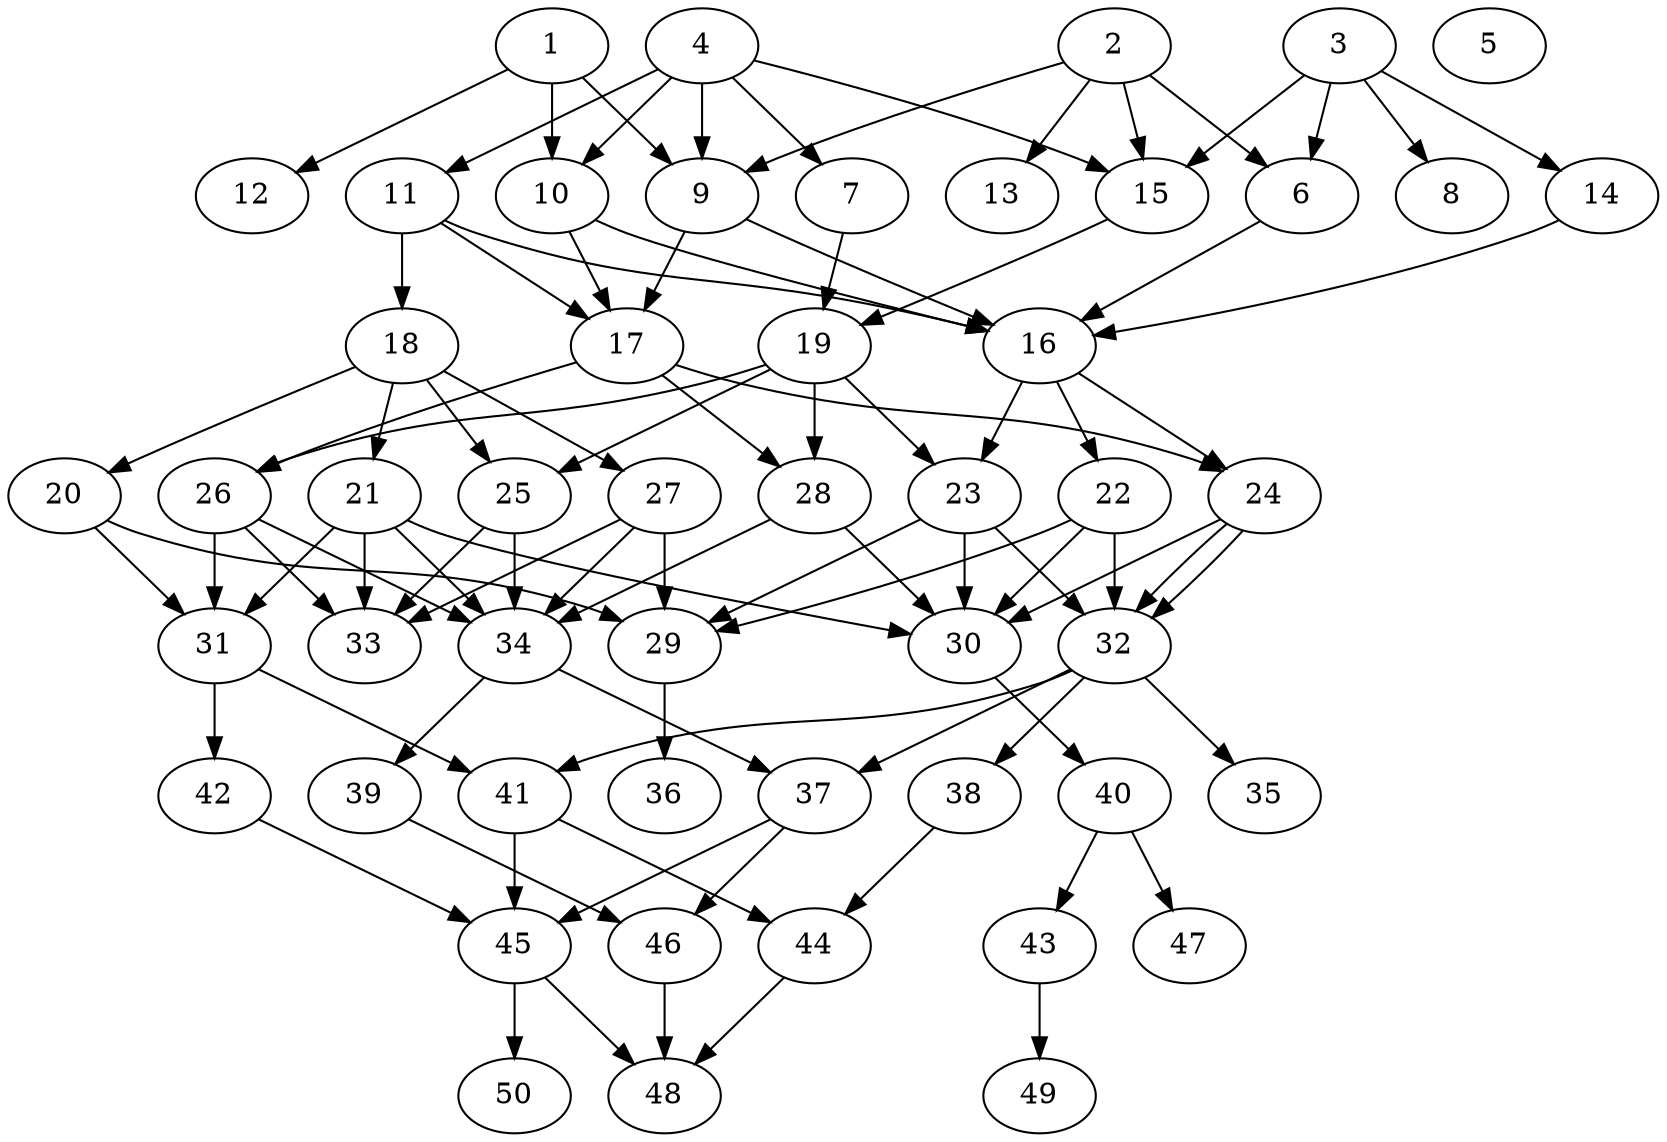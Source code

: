 // DAG automatically generated by daggen at Fri Jul 29 10:10:31 2022
// ./daggen --dot -n 50 --ccr 0.5 --fat 0.5 --regular 0.5 --density 0.5 -o data/50/random_50_19.gv 
digraph G {
  1 [compute_size="1650347528", trans_size="811247", result_size="74752", ram="30569672",alpha="0.11"]
  1 -> 9 [size ="74752"]
  1 -> 10 [size ="74752"]
  1 -> 12 [size ="74752"]
  2 [compute_size="231928233984", trans_size="389542", result_size="13312", ram="23626582",alpha="0.12"]
  2 -> 6 [size ="13312"]
  2 -> 9 [size ="13312"]
  2 -> 13 [size ="13312"]
  2 -> 15 [size ="13312"]
  3 [compute_size="201208647687", trans_size="973731", result_size="13312", ram="23316802",alpha="0.15"]
  3 -> 6 [size ="13312"]
  3 -> 8 [size ="13312"]
  3 -> 14 [size ="13312"]
  3 -> 15 [size ="13312"]
  4 [compute_size="8589934592", trans_size="965814", result_size="70656", ram="28959754",alpha="0.03"]
  4 -> 7 [size ="70656"]
  4 -> 9 [size ="70656"]
  4 -> 10 [size ="70656"]
  4 -> 11 [size ="70656"]
  4 -> 15 [size ="70656"]
  5 [compute_size="8589934592", trans_size="802868", result_size="0", ram="44243408",alpha="0.04"]
  6 [compute_size="35281713344", trans_size="83078", result_size="1024", ram="35917428",alpha="0.05"]
  6 -> 16 [size ="1024"]
  7 [compute_size="7565052646", trans_size="908004", result_size="9216", ram="2003522",alpha="0.19"]
  7 -> 19 [size ="9216"]
  8 [compute_size="1073741824000", trans_size="443318", result_size="0", ram="51498464",alpha="0.06"]
  9 [compute_size="525756070423", trans_size="1046526", result_size="9216", ram="27504090",alpha="0.02"]
  9 -> 16 [size ="9216"]
  9 -> 17 [size ="9216"]
  10 [compute_size="368293445632", trans_size="331263", result_size="9216", ram="3151086",alpha="0.02"]
  10 -> 16 [size ="9216"]
  10 -> 17 [size ="9216"]
  11 [compute_size="28991029248", trans_size="96976", result_size="29696", ram="16167390",alpha="0.06"]
  11 -> 16 [size ="29696"]
  11 -> 17 [size ="29696"]
  11 -> 18 [size ="29696"]
  12 [compute_size="56207388660", trans_size="840970", result_size="0", ram="2987143",alpha="0.07"]
  13 [compute_size="182841043652", trans_size="628597", result_size="0", ram="2547197",alpha="0.11"]
  14 [compute_size="549755813888", trans_size="234687", result_size="91136", ram="34225652",alpha="0.07"]
  14 -> 16 [size ="91136"]
  15 [compute_size="1044878274770", trans_size="54701", result_size="54272", ram="4630895",alpha="0.16"]
  15 -> 19 [size ="54272"]
  16 [compute_size="12905490179", trans_size="84414", result_size="1024", ram="43329152",alpha="0.19"]
  16 -> 22 [size ="1024"]
  16 -> 23 [size ="1024"]
  16 -> 24 [size ="1024"]
  17 [compute_size="549755813888", trans_size="690289", result_size="91136", ram="23906588",alpha="0.07"]
  17 -> 24 [size ="91136"]
  17 -> 26 [size ="91136"]
  17 -> 28 [size ="91136"]
  18 [compute_size="916808738947", trans_size="283630", result_size="54272", ram="30967824",alpha="0.00"]
  18 -> 20 [size ="54272"]
  18 -> 21 [size ="54272"]
  18 -> 25 [size ="54272"]
  18 -> 27 [size ="54272"]
  19 [compute_size="8589934592", trans_size="932938", result_size="70656", ram="10426220",alpha="0.06"]
  19 -> 23 [size ="70656"]
  19 -> 25 [size ="70656"]
  19 -> 26 [size ="70656"]
  19 -> 28 [size ="70656"]
  20 [compute_size="231928233984", trans_size="141785", result_size="13312", ram="34524640",alpha="0.01"]
  20 -> 29 [size ="13312"]
  20 -> 31 [size ="13312"]
  21 [compute_size="1073741824000", trans_size="35668", result_size="1024", ram="11564418",alpha="0.15"]
  21 -> 30 [size ="1024"]
  21 -> 31 [size ="1024"]
  21 -> 33 [size ="1024"]
  21 -> 34 [size ="1024"]
  22 [compute_size="520737321728", trans_size="353992", result_size="54272", ram="47180224",alpha="0.14"]
  22 -> 29 [size ="54272"]
  22 -> 30 [size ="54272"]
  22 -> 32 [size ="54272"]
  23 [compute_size="68719476736", trans_size="253693", result_size="74752", ram="39928204",alpha="0.13"]
  23 -> 29 [size ="74752"]
  23 -> 30 [size ="74752"]
  23 -> 32 [size ="74752"]
  24 [compute_size="68719476736", trans_size="923871", result_size="74752", ram="12942062",alpha="0.00"]
  24 -> 30 [size ="74752"]
  24 -> 32 [size ="74752"]
  24 -> 32 [size ="74752"]
  25 [compute_size="464896132505", trans_size="293248", result_size="9216", ram="10708191",alpha="0.08"]
  25 -> 33 [size ="9216"]
  25 -> 34 [size ="9216"]
  26 [compute_size="10766907442", trans_size="304658", result_size="1024", ram="19757740",alpha="0.10"]
  26 -> 31 [size ="1024"]
  26 -> 33 [size ="1024"]
  26 -> 34 [size ="1024"]
  27 [compute_size="35949514202", trans_size="522272", result_size="70656", ram="5282320",alpha="0.11"]
  27 -> 29 [size ="70656"]
  27 -> 33 [size ="70656"]
  27 -> 34 [size ="70656"]
  28 [compute_size="10784173950", trans_size="438905", result_size="13312", ram="5542021",alpha="0.10"]
  28 -> 30 [size ="13312"]
  28 -> 34 [size ="13312"]
  29 [compute_size="11161348734", trans_size="137879", result_size="91136", ram="33798204",alpha="0.11"]
  29 -> 36 [size ="91136"]
  30 [compute_size="368293445632", trans_size="782464", result_size="9216", ram="9964856",alpha="0.18"]
  30 -> 40 [size ="9216"]
  31 [compute_size="21408644731", trans_size="755449", result_size="9216", ram="43375248",alpha="0.19"]
  31 -> 41 [size ="9216"]
  31 -> 42 [size ="9216"]
  32 [compute_size="81262620464", trans_size="7905", result_size="1024", ram="20152290",alpha="0.20"]
  32 -> 35 [size ="1024"]
  32 -> 37 [size ="1024"]
  32 -> 38 [size ="1024"]
  32 -> 41 [size ="1024"]
  33 [compute_size="16378331564", trans_size="290211", result_size="0", ram="14867853",alpha="0.04"]
  34 [compute_size="1734143214", trans_size="1011582", result_size="70656", ram="9123335",alpha="0.03"]
  34 -> 37 [size ="70656"]
  34 -> 39 [size ="70656"]
  35 [compute_size="11875485812", trans_size="490354", result_size="0", ram="5665806",alpha="0.01"]
  36 [compute_size="8589934592", trans_size="860778", result_size="0", ram="26486326",alpha="0.15"]
  37 [compute_size="14914920567", trans_size="327607", result_size="13312", ram="8708154",alpha="0.03"]
  37 -> 45 [size ="13312"]
  37 -> 46 [size ="13312"]
  38 [compute_size="1350948279", trans_size="419069", result_size="70656", ram="29225300",alpha="0.14"]
  38 -> 44 [size ="70656"]
  39 [compute_size="8432525480", trans_size="961454", result_size="1024", ram="15058838",alpha="0.16"]
  39 -> 46 [size ="1024"]
  40 [compute_size="21579556324", trans_size="830895", result_size="91136", ram="10686764",alpha="0.10"]
  40 -> 43 [size ="91136"]
  40 -> 47 [size ="91136"]
  41 [compute_size="10898827086", trans_size="499899", result_size="54272", ram="4783134",alpha="0.18"]
  41 -> 44 [size ="54272"]
  41 -> 45 [size ="54272"]
  42 [compute_size="1073741824000", trans_size="594301", result_size="1024", ram="51069744",alpha="0.09"]
  42 -> 45 [size ="1024"]
  43 [compute_size="42671258597", trans_size="183005", result_size="1024", ram="51616524",alpha="0.01"]
  43 -> 49 [size ="1024"]
  44 [compute_size="8589934592", trans_size="74865", result_size="70656", ram="16322108",alpha="0.13"]
  44 -> 48 [size ="70656"]
  45 [compute_size="549755813888", trans_size="656174", result_size="91136", ram="42902064",alpha="0.15"]
  45 -> 48 [size ="91136"]
  45 -> 50 [size ="91136"]
  46 [compute_size="549755813888", trans_size="510392", result_size="91136", ram="18461940",alpha="0.01"]
  46 -> 48 [size ="91136"]
  47 [compute_size="2418027348", trans_size="673583", result_size="0", ram="26103594",alpha="0.02"]
  48 [compute_size="424148753149", trans_size="759185", result_size="0", ram="48177256",alpha="0.10"]
  49 [compute_size="352147134352", trans_size="806759", result_size="0", ram="36256972",alpha="0.13"]
  50 [compute_size="19053210292", trans_size="88767", result_size="0", ram="12788145",alpha="0.14"]
}
